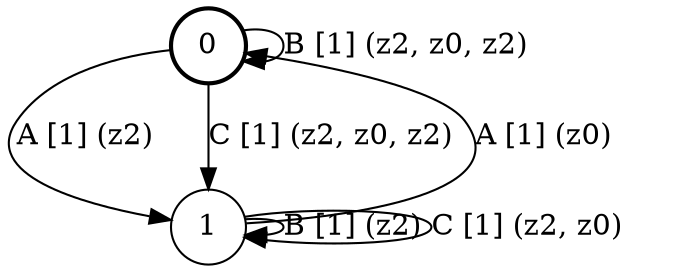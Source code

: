 # generated file, don't try to modify
# command: dot -Tpng <filename> > tree.png
digraph Automaton {
    node [shape = circle];
    0 [style = "bold"];
    0 -> 0 [label = "B [1] (z2, z0, z2) "];
    0 -> 1 [label = "A [1] (z2) "];
    0 -> 1 [label = "C [1] (z2, z0, z2) "];
    1 -> 1 [label = "B [1] (z2) "];
    1 -> 0 [label = "A [1] (z0) "];
    1 -> 1 [label = "C [1] (z2, z0) "];
}
